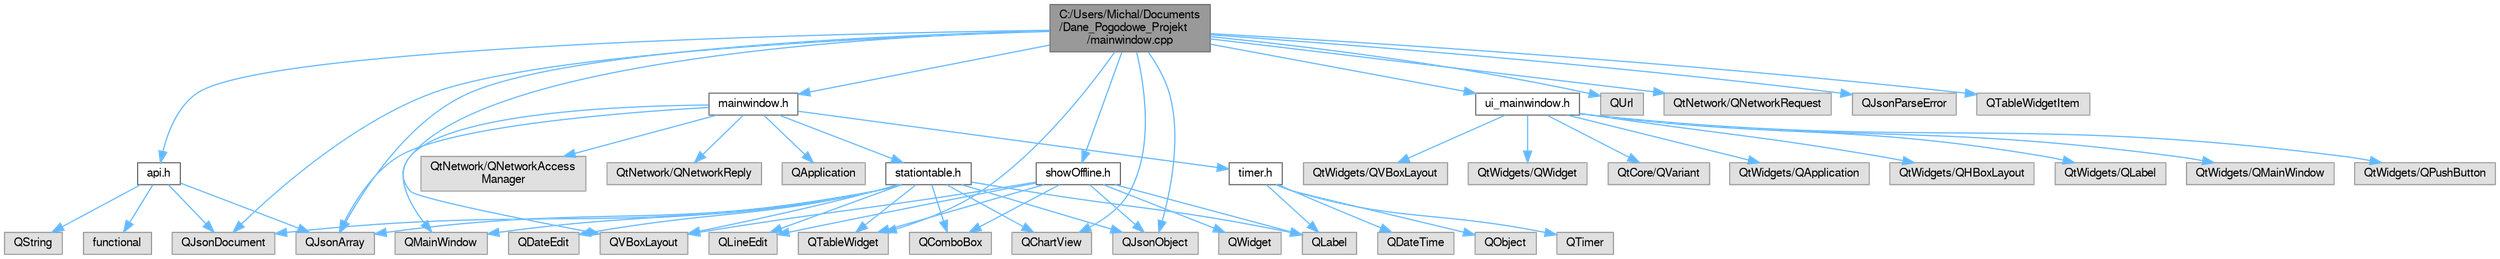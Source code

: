 digraph "C:/Users/Michal/Documents/Dane_Pogodowe_Projekt/mainwindow.cpp"
{
 // LATEX_PDF_SIZE
  bgcolor="transparent";
  edge [fontname=FreeSans,fontsize=10,labelfontname=FreeSans,labelfontsize=10];
  node [fontname=FreeSans,fontsize=10,shape=box,height=0.2,width=0.4];
  Node1 [id="Node000001",label="C:/Users/Michal/Documents\l/Dane_Pogodowe_Projekt\l/mainwindow.cpp",height=0.2,width=0.4,color="gray40", fillcolor="grey60", style="filled", fontcolor="black",tooltip=" "];
  Node1 -> Node2 [id="edge56_Node000001_Node000002",color="steelblue1",style="solid",tooltip=" "];
  Node2 [id="Node000002",label="mainwindow.h",height=0.2,width=0.4,color="grey40", fillcolor="white", style="filled",URL="$mainwindow_8h.html",tooltip=" "];
  Node2 -> Node3 [id="edge57_Node000002_Node000003",color="steelblue1",style="solid",tooltip=" "];
  Node3 [id="Node000003",label="QMainWindow",height=0.2,width=0.4,color="grey60", fillcolor="#E0E0E0", style="filled",tooltip=" "];
  Node2 -> Node4 [id="edge58_Node000002_Node000004",color="steelblue1",style="solid",tooltip=" "];
  Node4 [id="Node000004",label="QJsonArray",height=0.2,width=0.4,color="grey60", fillcolor="#E0E0E0", style="filled",tooltip=" "];
  Node2 -> Node5 [id="edge59_Node000002_Node000005",color="steelblue1",style="solid",tooltip=" "];
  Node5 [id="Node000005",label="QtNetwork/QNetworkAccess\lManager",height=0.2,width=0.4,color="grey60", fillcolor="#E0E0E0", style="filled",tooltip=" "];
  Node2 -> Node6 [id="edge60_Node000002_Node000006",color="steelblue1",style="solid",tooltip=" "];
  Node6 [id="Node000006",label="QtNetwork/QNetworkReply",height=0.2,width=0.4,color="grey60", fillcolor="#E0E0E0", style="filled",tooltip=" "];
  Node2 -> Node7 [id="edge61_Node000002_Node000007",color="steelblue1",style="solid",tooltip=" "];
  Node7 [id="Node000007",label="QApplication",height=0.2,width=0.4,color="grey60", fillcolor="#E0E0E0", style="filled",tooltip=" "];
  Node2 -> Node8 [id="edge62_Node000002_Node000008",color="steelblue1",style="solid",tooltip=" "];
  Node8 [id="Node000008",label="stationtable.h",height=0.2,width=0.4,color="grey40", fillcolor="white", style="filled",URL="$station_table_8h.html",tooltip=" "];
  Node8 -> Node9 [id="edge63_Node000008_Node000009",color="steelblue1",style="solid",tooltip=" "];
  Node9 [id="Node000009",label="QTableWidget",height=0.2,width=0.4,color="grey60", fillcolor="#E0E0E0", style="filled",tooltip=" "];
  Node8 -> Node4 [id="edge64_Node000008_Node000004",color="steelblue1",style="solid",tooltip=" "];
  Node8 -> Node10 [id="edge65_Node000008_Node000010",color="steelblue1",style="solid",tooltip=" "];
  Node10 [id="Node000010",label="QVBoxLayout",height=0.2,width=0.4,color="grey60", fillcolor="#E0E0E0", style="filled",tooltip=" "];
  Node8 -> Node11 [id="edge66_Node000008_Node000011",color="steelblue1",style="solid",tooltip=" "];
  Node11 [id="Node000011",label="QLineEdit",height=0.2,width=0.4,color="grey60", fillcolor="#E0E0E0", style="filled",tooltip=" "];
  Node8 -> Node12 [id="edge67_Node000008_Node000012",color="steelblue1",style="solid",tooltip=" "];
  Node12 [id="Node000012",label="QLabel",height=0.2,width=0.4,color="grey60", fillcolor="#E0E0E0", style="filled",tooltip=" "];
  Node8 -> Node13 [id="edge68_Node000008_Node000013",color="steelblue1",style="solid",tooltip=" "];
  Node13 [id="Node000013",label="QJsonObject",height=0.2,width=0.4,color="grey60", fillcolor="#E0E0E0", style="filled",tooltip=" "];
  Node8 -> Node3 [id="edge69_Node000008_Node000003",color="steelblue1",style="solid",tooltip=" "];
  Node8 -> Node14 [id="edge70_Node000008_Node000014",color="steelblue1",style="solid",tooltip=" "];
  Node14 [id="Node000014",label="QChartView",height=0.2,width=0.4,color="grey60", fillcolor="#E0E0E0", style="filled",tooltip=" "];
  Node8 -> Node15 [id="edge71_Node000008_Node000015",color="steelblue1",style="solid",tooltip=" "];
  Node15 [id="Node000015",label="QComboBox",height=0.2,width=0.4,color="grey60", fillcolor="#E0E0E0", style="filled",tooltip=" "];
  Node8 -> Node16 [id="edge72_Node000008_Node000016",color="steelblue1",style="solid",tooltip=" "];
  Node16 [id="Node000016",label="QDateEdit",height=0.2,width=0.4,color="grey60", fillcolor="#E0E0E0", style="filled",tooltip=" "];
  Node8 -> Node17 [id="edge73_Node000008_Node000017",color="steelblue1",style="solid",tooltip=" "];
  Node17 [id="Node000017",label="QJsonDocument",height=0.2,width=0.4,color="grey60", fillcolor="#E0E0E0", style="filled",tooltip=" "];
  Node2 -> Node18 [id="edge74_Node000002_Node000018",color="steelblue1",style="solid",tooltip=" "];
  Node18 [id="Node000018",label="timer.h",height=0.2,width=0.4,color="grey40", fillcolor="white", style="filled",URL="$timer_8h.html",tooltip=" "];
  Node18 -> Node19 [id="edge75_Node000018_Node000019",color="steelblue1",style="solid",tooltip=" "];
  Node19 [id="Node000019",label="QObject",height=0.2,width=0.4,color="grey60", fillcolor="#E0E0E0", style="filled",tooltip=" "];
  Node18 -> Node20 [id="edge76_Node000018_Node000020",color="steelblue1",style="solid",tooltip=" "];
  Node20 [id="Node000020",label="QTimer",height=0.2,width=0.4,color="grey60", fillcolor="#E0E0E0", style="filled",tooltip=" "];
  Node18 -> Node12 [id="edge77_Node000018_Node000012",color="steelblue1",style="solid",tooltip=" "];
  Node18 -> Node21 [id="edge78_Node000018_Node000021",color="steelblue1",style="solid",tooltip=" "];
  Node21 [id="Node000021",label="QDateTime",height=0.2,width=0.4,color="grey60", fillcolor="#E0E0E0", style="filled",tooltip=" "];
  Node1 -> Node22 [id="edge79_Node000001_Node000022",color="steelblue1",style="solid",tooltip=" "];
  Node22 [id="Node000022",label="ui_mainwindow.h",height=0.2,width=0.4,color="grey40", fillcolor="white", style="filled",URL="$ui__mainwindow_8h.html",tooltip=" "];
  Node22 -> Node23 [id="edge80_Node000022_Node000023",color="steelblue1",style="solid",tooltip=" "];
  Node23 [id="Node000023",label="QtCore/QVariant",height=0.2,width=0.4,color="grey60", fillcolor="#E0E0E0", style="filled",tooltip=" "];
  Node22 -> Node24 [id="edge81_Node000022_Node000024",color="steelblue1",style="solid",tooltip=" "];
  Node24 [id="Node000024",label="QtWidgets/QApplication",height=0.2,width=0.4,color="grey60", fillcolor="#E0E0E0", style="filled",tooltip=" "];
  Node22 -> Node25 [id="edge82_Node000022_Node000025",color="steelblue1",style="solid",tooltip=" "];
  Node25 [id="Node000025",label="QtWidgets/QHBoxLayout",height=0.2,width=0.4,color="grey60", fillcolor="#E0E0E0", style="filled",tooltip=" "];
  Node22 -> Node26 [id="edge83_Node000022_Node000026",color="steelblue1",style="solid",tooltip=" "];
  Node26 [id="Node000026",label="QtWidgets/QLabel",height=0.2,width=0.4,color="grey60", fillcolor="#E0E0E0", style="filled",tooltip=" "];
  Node22 -> Node27 [id="edge84_Node000022_Node000027",color="steelblue1",style="solid",tooltip=" "];
  Node27 [id="Node000027",label="QtWidgets/QMainWindow",height=0.2,width=0.4,color="grey60", fillcolor="#E0E0E0", style="filled",tooltip=" "];
  Node22 -> Node28 [id="edge85_Node000022_Node000028",color="steelblue1",style="solid",tooltip=" "];
  Node28 [id="Node000028",label="QtWidgets/QPushButton",height=0.2,width=0.4,color="grey60", fillcolor="#E0E0E0", style="filled",tooltip=" "];
  Node22 -> Node29 [id="edge86_Node000022_Node000029",color="steelblue1",style="solid",tooltip=" "];
  Node29 [id="Node000029",label="QtWidgets/QVBoxLayout",height=0.2,width=0.4,color="grey60", fillcolor="#E0E0E0", style="filled",tooltip=" "];
  Node22 -> Node30 [id="edge87_Node000022_Node000030",color="steelblue1",style="solid",tooltip=" "];
  Node30 [id="Node000030",label="QtWidgets/QWidget",height=0.2,width=0.4,color="grey60", fillcolor="#E0E0E0", style="filled",tooltip=" "];
  Node1 -> Node31 [id="edge88_Node000001_Node000031",color="steelblue1",style="solid",tooltip=" "];
  Node31 [id="Node000031",label="QUrl",height=0.2,width=0.4,color="grey60", fillcolor="#E0E0E0", style="filled",tooltip=" "];
  Node1 -> Node32 [id="edge89_Node000001_Node000032",color="steelblue1",style="solid",tooltip=" "];
  Node32 [id="Node000032",label="QtNetwork/QNetworkRequest",height=0.2,width=0.4,color="grey60", fillcolor="#E0E0E0", style="filled",tooltip=" "];
  Node1 -> Node17 [id="edge90_Node000001_Node000017",color="steelblue1",style="solid",tooltip=" "];
  Node1 -> Node4 [id="edge91_Node000001_Node000004",color="steelblue1",style="solid",tooltip=" "];
  Node1 -> Node13 [id="edge92_Node000001_Node000013",color="steelblue1",style="solid",tooltip=" "];
  Node1 -> Node33 [id="edge93_Node000001_Node000033",color="steelblue1",style="solid",tooltip=" "];
  Node33 [id="Node000033",label="QJsonParseError",height=0.2,width=0.4,color="grey60", fillcolor="#E0E0E0", style="filled",tooltip=" "];
  Node1 -> Node9 [id="edge94_Node000001_Node000009",color="steelblue1",style="solid",tooltip=" "];
  Node1 -> Node34 [id="edge95_Node000001_Node000034",color="steelblue1",style="solid",tooltip=" "];
  Node34 [id="Node000034",label="QTableWidgetItem",height=0.2,width=0.4,color="grey60", fillcolor="#E0E0E0", style="filled",tooltip=" "];
  Node1 -> Node10 [id="edge96_Node000001_Node000010",color="steelblue1",style="solid",tooltip=" "];
  Node1 -> Node35 [id="edge97_Node000001_Node000035",color="steelblue1",style="solid",tooltip=" "];
  Node35 [id="Node000035",label="api.h",height=0.2,width=0.4,color="grey40", fillcolor="white", style="filled",URL="$api_8h.html",tooltip=" "];
  Node35 -> Node36 [id="edge98_Node000035_Node000036",color="steelblue1",style="solid",tooltip=" "];
  Node36 [id="Node000036",label="QString",height=0.2,width=0.4,color="grey60", fillcolor="#E0E0E0", style="filled",tooltip=" "];
  Node35 -> Node4 [id="edge99_Node000035_Node000004",color="steelblue1",style="solid",tooltip=" "];
  Node35 -> Node17 [id="edge100_Node000035_Node000017",color="steelblue1",style="solid",tooltip=" "];
  Node35 -> Node37 [id="edge101_Node000035_Node000037",color="steelblue1",style="solid",tooltip=" "];
  Node37 [id="Node000037",label="functional",height=0.2,width=0.4,color="grey60", fillcolor="#E0E0E0", style="filled",tooltip=" "];
  Node1 -> Node14 [id="edge102_Node000001_Node000014",color="steelblue1",style="solid",tooltip=" "];
  Node1 -> Node38 [id="edge103_Node000001_Node000038",color="steelblue1",style="solid",tooltip=" "];
  Node38 [id="Node000038",label="showOffline.h",height=0.2,width=0.4,color="grey40", fillcolor="white", style="filled",URL="$show_offline_8h.html",tooltip=" "];
  Node38 -> Node39 [id="edge104_Node000038_Node000039",color="steelblue1",style="solid",tooltip=" "];
  Node39 [id="Node000039",label="QWidget",height=0.2,width=0.4,color="grey60", fillcolor="#E0E0E0", style="filled",tooltip=" "];
  Node38 -> Node11 [id="edge105_Node000038_Node000011",color="steelblue1",style="solid",tooltip=" "];
  Node38 -> Node9 [id="edge106_Node000038_Node000009",color="steelblue1",style="solid",tooltip=" "];
  Node38 -> Node10 [id="edge107_Node000038_Node000010",color="steelblue1",style="solid",tooltip=" "];
  Node38 -> Node13 [id="edge108_Node000038_Node000013",color="steelblue1",style="solid",tooltip=" "];
  Node38 -> Node12 [id="edge109_Node000038_Node000012",color="steelblue1",style="solid",tooltip=" "];
  Node38 -> Node15 [id="edge110_Node000038_Node000015",color="steelblue1",style="solid",tooltip=" "];
}
